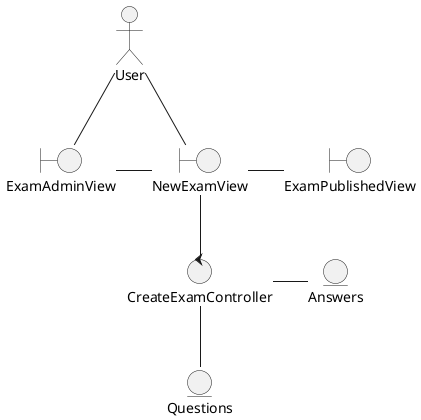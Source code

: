 @startuml
skinparam style strictuml


actor User

boundary ExamAdminView
boundary NewExamView
boundary ExamPublishedView

entity Questions
entity Answers

control CreateExamController

User -- ExamAdminView
User -- NewExamView
ExamAdminView -r- NewExamView
NewExamView -r- ExamPublishedView

NewExamView -- CreateExamController


CreateExamController -- Questions
CreateExamController -r- Answers


@enduml